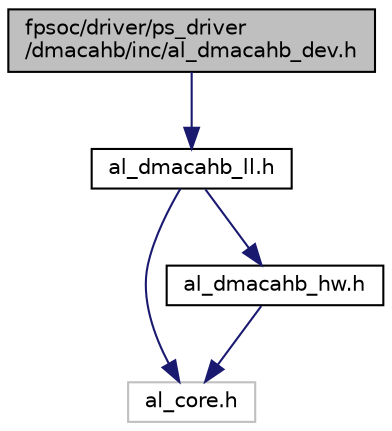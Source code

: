 digraph "fpsoc/driver/ps_driver/dmacahb/inc/al_dmacahb_dev.h"
{
  edge [fontname="Helvetica",fontsize="10",labelfontname="Helvetica",labelfontsize="10"];
  node [fontname="Helvetica",fontsize="10",shape=record];
  Node0 [label="fpsoc/driver/ps_driver\l/dmacahb/inc/al_dmacahb_dev.h",height=0.2,width=0.4,color="black", fillcolor="grey75", style="filled", fontcolor="black"];
  Node0 -> Node1 [color="midnightblue",fontsize="10",style="solid",fontname="Helvetica"];
  Node1 [label="al_dmacahb_ll.h",height=0.2,width=0.4,color="black", fillcolor="white", style="filled",URL="$al__dmacahb__ll_8h.html"];
  Node1 -> Node2 [color="midnightblue",fontsize="10",style="solid",fontname="Helvetica"];
  Node2 [label="al_core.h",height=0.2,width=0.4,color="grey75", fillcolor="white", style="filled"];
  Node1 -> Node3 [color="midnightblue",fontsize="10",style="solid",fontname="Helvetica"];
  Node3 [label="al_dmacahb_hw.h",height=0.2,width=0.4,color="black", fillcolor="white", style="filled",URL="$al__dmacahb__hw_8h.html"];
  Node3 -> Node2 [color="midnightblue",fontsize="10",style="solid",fontname="Helvetica"];
}
